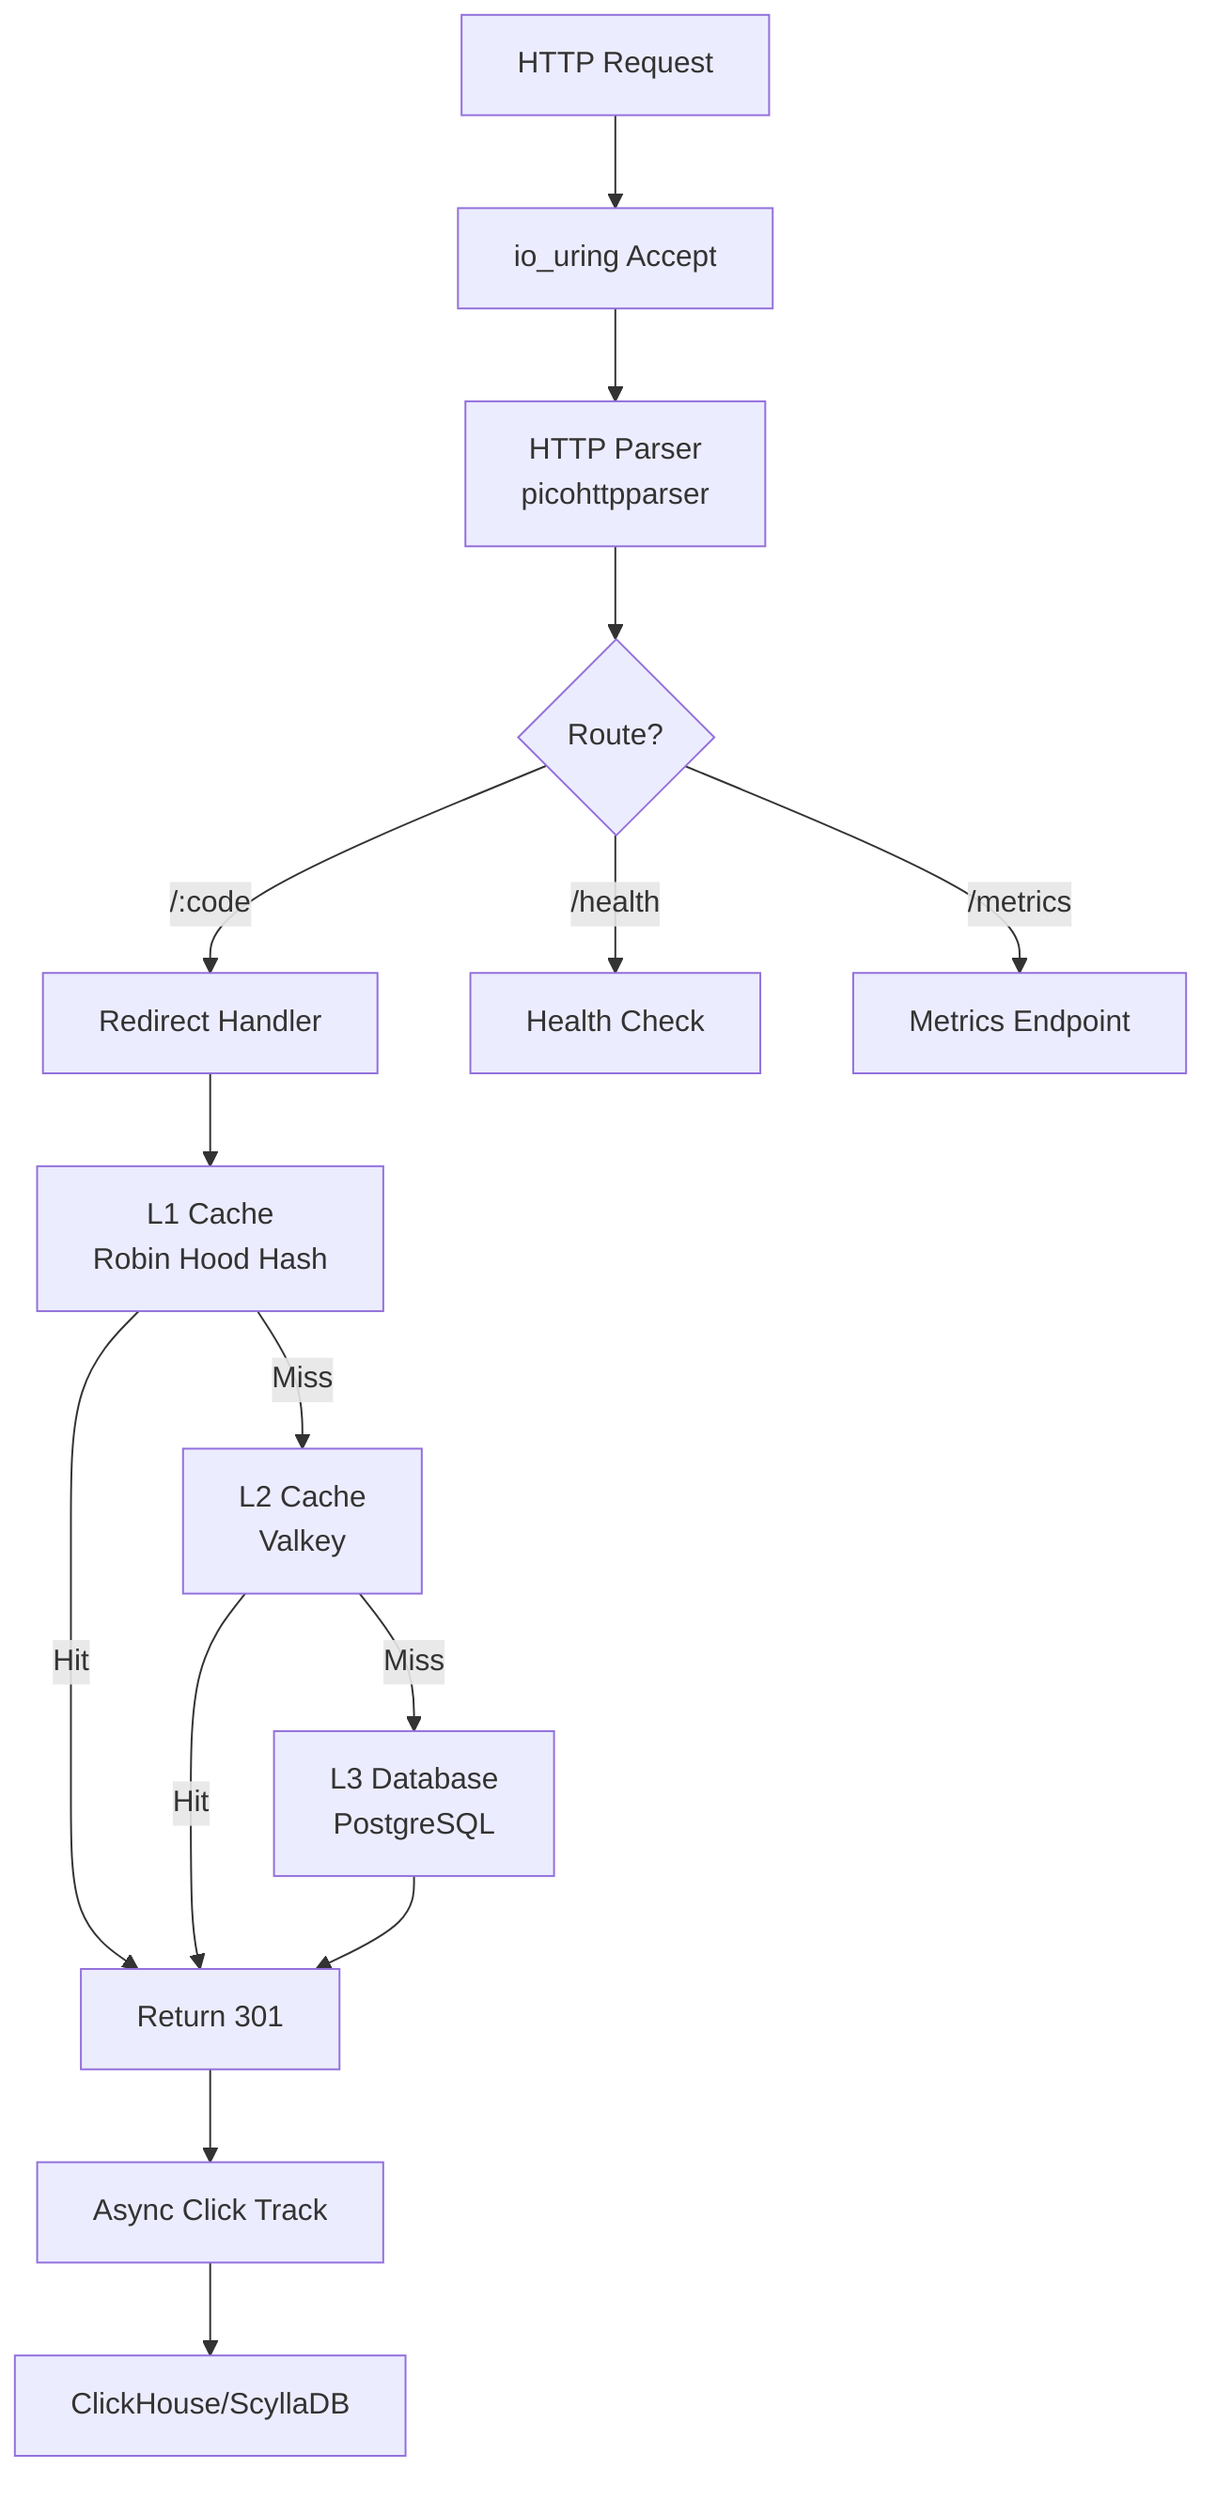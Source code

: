 graph TD
    A[HTTP Request] --> B[io_uring Accept]
    B --> C[HTTP Parser<br/>picohttpparser]
    C --> D{Route?}
    
    D -->|/:code| E[Redirect Handler]
    D -->|/health| F[Health Check]
    D -->|/metrics| G[Metrics Endpoint]
    
    E --> H[L1 Cache<br/>Robin Hood Hash]
    H -->|Hit| I[Return 301]
    H -->|Miss| J[L2 Cache<br/>Valkey]
    J -->|Hit| I
    J -->|Miss| K[L3 Database<br/>PostgreSQL]
    K --> I
    
    I --> L[Async Click Track]
    L --> M[ClickHouse/ScyllaDB]